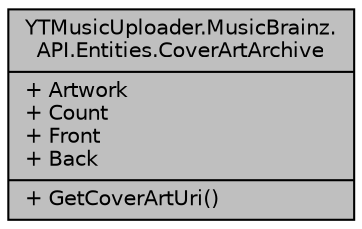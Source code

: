 digraph "YTMusicUploader.MusicBrainz.API.Entities.CoverArtArchive"
{
 // LATEX_PDF_SIZE
  edge [fontname="Helvetica",fontsize="10",labelfontname="Helvetica",labelfontsize="10"];
  node [fontname="Helvetica",fontsize="10",shape=record];
  Node1 [label="{YTMusicUploader.MusicBrainz.\lAPI.Entities.CoverArtArchive\n|+ Artwork\l+ Count\l+ Front\l+ Back\l|+ GetCoverArtUri()\l}",height=0.2,width=0.4,color="black", fillcolor="grey75", style="filled", fontcolor="black",tooltip="Cover Art Archive information."];
}
